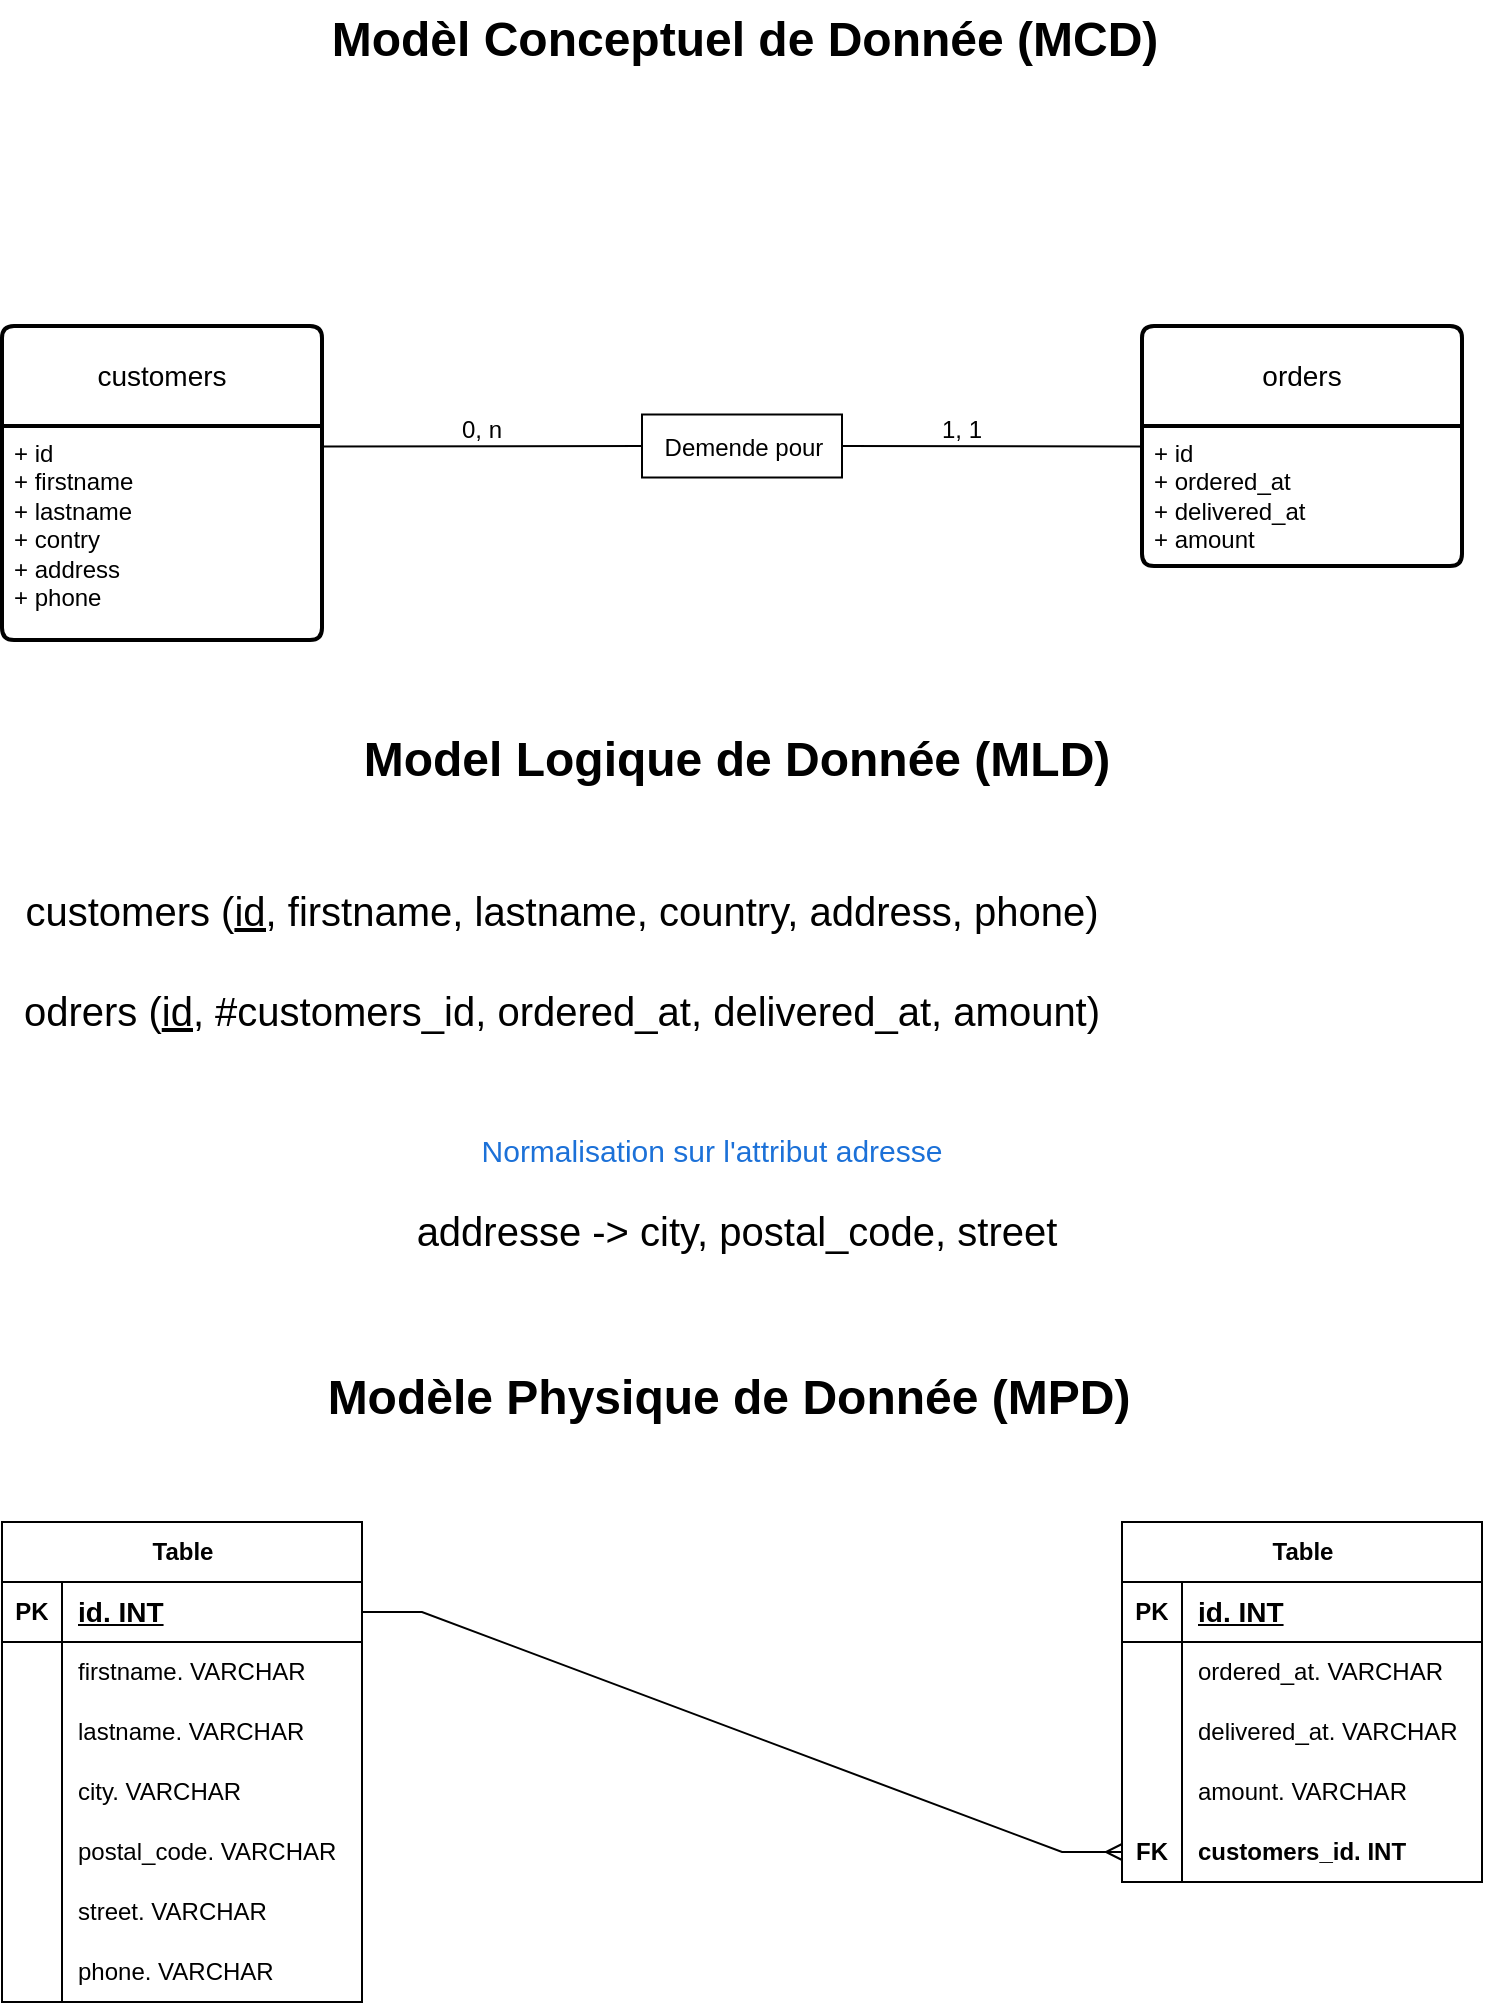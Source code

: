 <mxfile version="21.7.4" type="github">
  <diagram name="Page-1" id="pwVfjVKvr63XtqxJJ2j8">
    <mxGraphModel dx="1760" dy="882" grid="1" gridSize="10" guides="1" tooltips="1" connect="1" arrows="1" fold="1" page="1" pageScale="1" pageWidth="827" pageHeight="1169" math="0" shadow="0">
      <root>
        <mxCell id="0" />
        <mxCell id="1" parent="0" />
        <mxCell id="Oza3cEImQCB77Uu26FyF-1" value="customers" style="swimlane;childLayout=stackLayout;horizontal=1;startSize=50;horizontalStack=0;rounded=1;fontSize=14;fontStyle=0;strokeWidth=2;resizeParent=0;resizeLast=1;shadow=0;dashed=0;align=center;arcSize=4;whiteSpace=wrap;html=1;" vertex="1" parent="1">
          <mxGeometry x="40" y="203" width="160" height="157" as="geometry" />
        </mxCell>
        <mxCell id="Oza3cEImQCB77Uu26FyF-2" value="+ id&lt;br&gt;&lt;div&gt;+ firstname&lt;/div&gt;&lt;div&gt;+ lastname&lt;br&gt;&lt;/div&gt;&lt;div&gt;+ contry&lt;/div&gt;&lt;div&gt;+ address&lt;/div&gt;&lt;div&gt;+ phone&lt;br&gt;&lt;/div&gt;" style="align=left;strokeColor=none;fillColor=none;spacingLeft=4;fontSize=12;verticalAlign=top;resizable=0;rotatable=0;part=1;html=1;" vertex="1" parent="Oza3cEImQCB77Uu26FyF-1">
          <mxGeometry y="50" width="160" height="107" as="geometry" />
        </mxCell>
        <mxCell id="Oza3cEImQCB77Uu26FyF-3" value="Modèl Conceptuel de Donnée (MCD)" style="text;strokeColor=none;fillColor=none;html=1;fontSize=24;fontStyle=1;verticalAlign=middle;align=center;" vertex="1" parent="1">
          <mxGeometry x="170" y="40" width="481" height="40" as="geometry" />
        </mxCell>
        <mxCell id="Oza3cEImQCB77Uu26FyF-4" value="orders" style="swimlane;childLayout=stackLayout;horizontal=1;startSize=50;horizontalStack=0;rounded=1;fontSize=14;fontStyle=0;strokeWidth=2;resizeParent=0;resizeLast=1;shadow=0;dashed=0;align=center;arcSize=4;whiteSpace=wrap;html=1;" vertex="1" parent="1">
          <mxGeometry x="610" y="203" width="160" height="120" as="geometry" />
        </mxCell>
        <mxCell id="Oza3cEImQCB77Uu26FyF-16" value="" style="endArrow=none;html=1;rounded=0;exitX=1;exitY=0.5;exitDx=0;exitDy=0;" edge="1" parent="Oza3cEImQCB77Uu26FyF-4" source="Oza3cEImQCB77Uu26FyF-12">
          <mxGeometry width="50" height="50" relative="1" as="geometry">
            <mxPoint x="-120" y="60.25" as="sourcePoint" />
            <mxPoint y="60.25" as="targetPoint" />
          </mxGeometry>
        </mxCell>
        <mxCell id="Oza3cEImQCB77Uu26FyF-5" value="+ id&lt;br&gt;+ ordered_at&lt;br&gt;&lt;div&gt;+ delivered_at&lt;/div&gt;&lt;div&gt;+ amount&lt;br&gt;&lt;/div&gt;" style="align=left;strokeColor=none;fillColor=none;spacingLeft=4;fontSize=12;verticalAlign=top;resizable=0;rotatable=0;part=1;html=1;" vertex="1" parent="Oza3cEImQCB77Uu26FyF-4">
          <mxGeometry y="50" width="160" height="70" as="geometry" />
        </mxCell>
        <mxCell id="Oza3cEImQCB77Uu26FyF-11" value="Model Logique de Donnée (MLD)" style="text;strokeColor=none;fillColor=none;html=1;fontSize=24;fontStyle=1;verticalAlign=middle;align=center;" vertex="1" parent="1">
          <mxGeometry x="204" y="400" width="406" height="40" as="geometry" />
        </mxCell>
        <mxCell id="Oza3cEImQCB77Uu26FyF-12" value="" style="rounded=0;whiteSpace=wrap;html=1;" vertex="1" parent="1">
          <mxGeometry x="360" y="247.25" width="100" height="31.5" as="geometry" />
        </mxCell>
        <mxCell id="Oza3cEImQCB77Uu26FyF-13" value="Demende pour" style="text;html=1;strokeColor=none;fillColor=none;align=center;verticalAlign=middle;whiteSpace=wrap;rounded=0;" vertex="1" parent="1">
          <mxGeometry x="367.5" y="248.75" width="86" height="30" as="geometry" />
        </mxCell>
        <mxCell id="Oza3cEImQCB77Uu26FyF-17" value="" style="endArrow=none;html=1;rounded=0;exitX=1;exitY=0.5;exitDx=0;exitDy=0;entryX=0;entryY=0.5;entryDx=0;entryDy=0;" edge="1" parent="1" target="Oza3cEImQCB77Uu26FyF-12">
          <mxGeometry width="50" height="50" relative="1" as="geometry">
            <mxPoint x="200" y="263.25" as="sourcePoint" />
            <mxPoint x="350" y="263.5" as="targetPoint" />
          </mxGeometry>
        </mxCell>
        <mxCell id="Oza3cEImQCB77Uu26FyF-18" value="0, n" style="text;html=1;strokeColor=none;fillColor=none;align=center;verticalAlign=middle;whiteSpace=wrap;rounded=0;" vertex="1" parent="1">
          <mxGeometry x="250" y="240" width="60" height="30" as="geometry" />
        </mxCell>
        <mxCell id="Oza3cEImQCB77Uu26FyF-19" value="1, 1" style="text;html=1;strokeColor=none;fillColor=none;align=center;verticalAlign=middle;whiteSpace=wrap;rounded=0;" vertex="1" parent="1">
          <mxGeometry x="490" y="240" width="60" height="30" as="geometry" />
        </mxCell>
        <mxCell id="Oza3cEImQCB77Uu26FyF-20" value="&lt;font style=&quot;font-size: 20px;&quot;&gt;customers (&lt;u&gt;id,&lt;/u&gt; firstname, lastname, country, address, phone)&lt;/font&gt;" style="text;html=1;strokeColor=none;fillColor=none;align=center;verticalAlign=middle;whiteSpace=wrap;rounded=0;" vertex="1" parent="1">
          <mxGeometry x="40" y="480" width="560" height="30" as="geometry" />
        </mxCell>
        <mxCell id="Oza3cEImQCB77Uu26FyF-21" value="&lt;font style=&quot;font-size: 20px;&quot;&gt;odrers (&lt;u&gt;id,&lt;/u&gt; #customers_id, ordered_at, delivered_at, amount)&lt;/font&gt;" style="text;html=1;strokeColor=none;fillColor=none;align=center;verticalAlign=middle;whiteSpace=wrap;rounded=0;" vertex="1" parent="1">
          <mxGeometry x="40" y="530" width="560" height="30" as="geometry" />
        </mxCell>
        <mxCell id="Oza3cEImQCB77Uu26FyF-22" value="&lt;font size=&quot;1&quot; color=&quot;#1c71d8&quot;&gt;&lt;span style=&quot;background-color: rgb(255, 255, 255); font-size: 15px;&quot;&gt;Normalisation sur l&#39;attribut adresse&lt;/span&gt;&lt;/font&gt;" style="text;html=1;strokeColor=none;fillColor=none;align=center;verticalAlign=middle;whiteSpace=wrap;rounded=0;" vertex="1" parent="1">
          <mxGeometry x="250" y="600" width="290" height="30" as="geometry" />
        </mxCell>
        <mxCell id="Oza3cEImQCB77Uu26FyF-23" value="&lt;font style=&quot;font-size: 20px;&quot;&gt;addresse -&amp;gt; city, postal_code, street&lt;br&gt;&lt;/font&gt;" style="text;html=1;strokeColor=none;fillColor=none;align=center;verticalAlign=middle;whiteSpace=wrap;rounded=0;" vertex="1" parent="1">
          <mxGeometry x="224.5" y="640" width="365" height="30" as="geometry" />
        </mxCell>
        <mxCell id="Oza3cEImQCB77Uu26FyF-24" value="Table" style="shape=table;startSize=30;container=1;collapsible=1;childLayout=tableLayout;fixedRows=1;rowLines=0;fontStyle=1;align=center;resizeLast=1;html=1;" vertex="1" parent="1">
          <mxGeometry x="40" y="801" width="180" height="240" as="geometry" />
        </mxCell>
        <mxCell id="Oza3cEImQCB77Uu26FyF-25" value="" style="shape=tableRow;horizontal=0;startSize=0;swimlaneHead=0;swimlaneBody=0;fillColor=none;collapsible=0;dropTarget=0;points=[[0,0.5],[1,0.5]];portConstraint=eastwest;top=0;left=0;right=0;bottom=1;" vertex="1" parent="Oza3cEImQCB77Uu26FyF-24">
          <mxGeometry y="30" width="180" height="30" as="geometry" />
        </mxCell>
        <mxCell id="Oza3cEImQCB77Uu26FyF-26" value="PK" style="shape=partialRectangle;connectable=0;fillColor=none;top=0;left=0;bottom=0;right=0;fontStyle=1;overflow=hidden;whiteSpace=wrap;html=1;" vertex="1" parent="Oza3cEImQCB77Uu26FyF-25">
          <mxGeometry width="30" height="30" as="geometry">
            <mxRectangle width="30" height="30" as="alternateBounds" />
          </mxGeometry>
        </mxCell>
        <mxCell id="Oza3cEImQCB77Uu26FyF-27" value="&lt;font style=&quot;font-size: 14px;&quot;&gt;id. INT&lt;/font&gt;" style="shape=partialRectangle;connectable=0;fillColor=none;top=0;left=0;bottom=0;right=0;align=left;spacingLeft=6;fontStyle=5;overflow=hidden;whiteSpace=wrap;html=1;" vertex="1" parent="Oza3cEImQCB77Uu26FyF-25">
          <mxGeometry x="30" width="150" height="30" as="geometry">
            <mxRectangle width="150" height="30" as="alternateBounds" />
          </mxGeometry>
        </mxCell>
        <mxCell id="Oza3cEImQCB77Uu26FyF-28" value="" style="shape=tableRow;horizontal=0;startSize=0;swimlaneHead=0;swimlaneBody=0;fillColor=none;collapsible=0;dropTarget=0;points=[[0,0.5],[1,0.5]];portConstraint=eastwest;top=0;left=0;right=0;bottom=0;" vertex="1" parent="Oza3cEImQCB77Uu26FyF-24">
          <mxGeometry y="60" width="180" height="30" as="geometry" />
        </mxCell>
        <mxCell id="Oza3cEImQCB77Uu26FyF-29" value="" style="shape=partialRectangle;connectable=0;fillColor=none;top=0;left=0;bottom=0;right=0;editable=1;overflow=hidden;whiteSpace=wrap;html=1;" vertex="1" parent="Oza3cEImQCB77Uu26FyF-28">
          <mxGeometry width="30" height="30" as="geometry">
            <mxRectangle width="30" height="30" as="alternateBounds" />
          </mxGeometry>
        </mxCell>
        <mxCell id="Oza3cEImQCB77Uu26FyF-30" value="firstname. VARCHAR" style="shape=partialRectangle;connectable=0;fillColor=none;top=0;left=0;bottom=0;right=0;align=left;spacingLeft=6;overflow=hidden;whiteSpace=wrap;html=1;" vertex="1" parent="Oza3cEImQCB77Uu26FyF-28">
          <mxGeometry x="30" width="150" height="30" as="geometry">
            <mxRectangle width="150" height="30" as="alternateBounds" />
          </mxGeometry>
        </mxCell>
        <mxCell id="Oza3cEImQCB77Uu26FyF-31" value="" style="shape=tableRow;horizontal=0;startSize=0;swimlaneHead=0;swimlaneBody=0;fillColor=none;collapsible=0;dropTarget=0;points=[[0,0.5],[1,0.5]];portConstraint=eastwest;top=0;left=0;right=0;bottom=0;" vertex="1" parent="Oza3cEImQCB77Uu26FyF-24">
          <mxGeometry y="90" width="180" height="30" as="geometry" />
        </mxCell>
        <mxCell id="Oza3cEImQCB77Uu26FyF-32" value="" style="shape=partialRectangle;connectable=0;fillColor=none;top=0;left=0;bottom=0;right=0;editable=1;overflow=hidden;whiteSpace=wrap;html=1;" vertex="1" parent="Oza3cEImQCB77Uu26FyF-31">
          <mxGeometry width="30" height="30" as="geometry">
            <mxRectangle width="30" height="30" as="alternateBounds" />
          </mxGeometry>
        </mxCell>
        <mxCell id="Oza3cEImQCB77Uu26FyF-33" value="lastname. VARCHAR" style="shape=partialRectangle;connectable=0;fillColor=none;top=0;left=0;bottom=0;right=0;align=left;spacingLeft=6;overflow=hidden;whiteSpace=wrap;html=1;" vertex="1" parent="Oza3cEImQCB77Uu26FyF-31">
          <mxGeometry x="30" width="150" height="30" as="geometry">
            <mxRectangle width="150" height="30" as="alternateBounds" />
          </mxGeometry>
        </mxCell>
        <mxCell id="Oza3cEImQCB77Uu26FyF-34" value="" style="shape=tableRow;horizontal=0;startSize=0;swimlaneHead=0;swimlaneBody=0;fillColor=none;collapsible=0;dropTarget=0;points=[[0,0.5],[1,0.5]];portConstraint=eastwest;top=0;left=0;right=0;bottom=0;" vertex="1" parent="Oza3cEImQCB77Uu26FyF-24">
          <mxGeometry y="120" width="180" height="30" as="geometry" />
        </mxCell>
        <mxCell id="Oza3cEImQCB77Uu26FyF-35" value="" style="shape=partialRectangle;connectable=0;fillColor=none;top=0;left=0;bottom=0;right=0;editable=1;overflow=hidden;whiteSpace=wrap;html=1;" vertex="1" parent="Oza3cEImQCB77Uu26FyF-34">
          <mxGeometry width="30" height="30" as="geometry">
            <mxRectangle width="30" height="30" as="alternateBounds" />
          </mxGeometry>
        </mxCell>
        <mxCell id="Oza3cEImQCB77Uu26FyF-36" value="city. VARCHAR" style="shape=partialRectangle;connectable=0;fillColor=none;top=0;left=0;bottom=0;right=0;align=left;spacingLeft=6;overflow=hidden;whiteSpace=wrap;html=1;" vertex="1" parent="Oza3cEImQCB77Uu26FyF-34">
          <mxGeometry x="30" width="150" height="30" as="geometry">
            <mxRectangle width="150" height="30" as="alternateBounds" />
          </mxGeometry>
        </mxCell>
        <mxCell id="Oza3cEImQCB77Uu26FyF-38" value="" style="shape=tableRow;horizontal=0;startSize=0;swimlaneHead=0;swimlaneBody=0;fillColor=none;collapsible=0;dropTarget=0;points=[[0,0.5],[1,0.5]];portConstraint=eastwest;top=0;left=0;right=0;bottom=0;" vertex="1" parent="Oza3cEImQCB77Uu26FyF-24">
          <mxGeometry y="150" width="180" height="30" as="geometry" />
        </mxCell>
        <mxCell id="Oza3cEImQCB77Uu26FyF-39" value="" style="shape=partialRectangle;connectable=0;fillColor=none;top=0;left=0;bottom=0;right=0;editable=1;overflow=hidden;whiteSpace=wrap;html=1;" vertex="1" parent="Oza3cEImQCB77Uu26FyF-38">
          <mxGeometry width="30" height="30" as="geometry">
            <mxRectangle width="30" height="30" as="alternateBounds" />
          </mxGeometry>
        </mxCell>
        <mxCell id="Oza3cEImQCB77Uu26FyF-40" value="postal_code. VARCHAR" style="shape=partialRectangle;connectable=0;fillColor=none;top=0;left=0;bottom=0;right=0;align=left;spacingLeft=6;overflow=hidden;whiteSpace=wrap;html=1;" vertex="1" parent="Oza3cEImQCB77Uu26FyF-38">
          <mxGeometry x="30" width="150" height="30" as="geometry">
            <mxRectangle width="150" height="30" as="alternateBounds" />
          </mxGeometry>
        </mxCell>
        <mxCell id="Oza3cEImQCB77Uu26FyF-41" value="" style="shape=tableRow;horizontal=0;startSize=0;swimlaneHead=0;swimlaneBody=0;fillColor=none;collapsible=0;dropTarget=0;points=[[0,0.5],[1,0.5]];portConstraint=eastwest;top=0;left=0;right=0;bottom=0;" vertex="1" parent="Oza3cEImQCB77Uu26FyF-24">
          <mxGeometry y="180" width="180" height="30" as="geometry" />
        </mxCell>
        <mxCell id="Oza3cEImQCB77Uu26FyF-42" value="" style="shape=partialRectangle;connectable=0;fillColor=none;top=0;left=0;bottom=0;right=0;editable=1;overflow=hidden;whiteSpace=wrap;html=1;" vertex="1" parent="Oza3cEImQCB77Uu26FyF-41">
          <mxGeometry width="30" height="30" as="geometry">
            <mxRectangle width="30" height="30" as="alternateBounds" />
          </mxGeometry>
        </mxCell>
        <mxCell id="Oza3cEImQCB77Uu26FyF-43" value="street. VARCHAR" style="shape=partialRectangle;connectable=0;fillColor=none;top=0;left=0;bottom=0;right=0;align=left;spacingLeft=6;overflow=hidden;whiteSpace=wrap;html=1;" vertex="1" parent="Oza3cEImQCB77Uu26FyF-41">
          <mxGeometry x="30" width="150" height="30" as="geometry">
            <mxRectangle width="150" height="30" as="alternateBounds" />
          </mxGeometry>
        </mxCell>
        <mxCell id="Oza3cEImQCB77Uu26FyF-44" value="" style="shape=tableRow;horizontal=0;startSize=0;swimlaneHead=0;swimlaneBody=0;fillColor=none;collapsible=0;dropTarget=0;points=[[0,0.5],[1,0.5]];portConstraint=eastwest;top=0;left=0;right=0;bottom=0;" vertex="1" parent="Oza3cEImQCB77Uu26FyF-24">
          <mxGeometry y="210" width="180" height="30" as="geometry" />
        </mxCell>
        <mxCell id="Oza3cEImQCB77Uu26FyF-45" value="" style="shape=partialRectangle;connectable=0;fillColor=none;top=0;left=0;bottom=0;right=0;editable=1;overflow=hidden;whiteSpace=wrap;html=1;" vertex="1" parent="Oza3cEImQCB77Uu26FyF-44">
          <mxGeometry width="30" height="30" as="geometry">
            <mxRectangle width="30" height="30" as="alternateBounds" />
          </mxGeometry>
        </mxCell>
        <mxCell id="Oza3cEImQCB77Uu26FyF-46" value="phone. VARCHAR" style="shape=partialRectangle;connectable=0;fillColor=none;top=0;left=0;bottom=0;right=0;align=left;spacingLeft=6;overflow=hidden;whiteSpace=wrap;html=1;" vertex="1" parent="Oza3cEImQCB77Uu26FyF-44">
          <mxGeometry x="30" width="150" height="30" as="geometry">
            <mxRectangle width="150" height="30" as="alternateBounds" />
          </mxGeometry>
        </mxCell>
        <mxCell id="Oza3cEImQCB77Uu26FyF-37" value="Modèle Physique de Donnée (MPD)" style="text;strokeColor=none;fillColor=none;html=1;fontSize=24;fontStyle=1;verticalAlign=middle;align=center;" vertex="1" parent="1">
          <mxGeometry x="200" y="719" width="406" height="40" as="geometry" />
        </mxCell>
        <mxCell id="Oza3cEImQCB77Uu26FyF-47" value="Table" style="shape=table;startSize=30;container=1;collapsible=1;childLayout=tableLayout;fixedRows=1;rowLines=0;fontStyle=1;align=center;resizeLast=1;html=1;" vertex="1" parent="1">
          <mxGeometry x="600" y="801" width="180" height="180" as="geometry" />
        </mxCell>
        <mxCell id="Oza3cEImQCB77Uu26FyF-48" value="" style="shape=tableRow;horizontal=0;startSize=0;swimlaneHead=0;swimlaneBody=0;fillColor=none;collapsible=0;dropTarget=0;points=[[0,0.5],[1,0.5]];portConstraint=eastwest;top=0;left=0;right=0;bottom=1;" vertex="1" parent="Oza3cEImQCB77Uu26FyF-47">
          <mxGeometry y="30" width="180" height="30" as="geometry" />
        </mxCell>
        <mxCell id="Oza3cEImQCB77Uu26FyF-49" value="PK" style="shape=partialRectangle;connectable=0;fillColor=none;top=0;left=0;bottom=0;right=0;fontStyle=1;overflow=hidden;whiteSpace=wrap;html=1;" vertex="1" parent="Oza3cEImQCB77Uu26FyF-48">
          <mxGeometry width="30" height="30" as="geometry">
            <mxRectangle width="30" height="30" as="alternateBounds" />
          </mxGeometry>
        </mxCell>
        <mxCell id="Oza3cEImQCB77Uu26FyF-50" value="&lt;font style=&quot;font-size: 14px;&quot;&gt;id. INT&lt;/font&gt;" style="shape=partialRectangle;connectable=0;fillColor=none;top=0;left=0;bottom=0;right=0;align=left;spacingLeft=6;fontStyle=5;overflow=hidden;whiteSpace=wrap;html=1;" vertex="1" parent="Oza3cEImQCB77Uu26FyF-48">
          <mxGeometry x="30" width="150" height="30" as="geometry">
            <mxRectangle width="150" height="30" as="alternateBounds" />
          </mxGeometry>
        </mxCell>
        <mxCell id="Oza3cEImQCB77Uu26FyF-51" value="" style="shape=tableRow;horizontal=0;startSize=0;swimlaneHead=0;swimlaneBody=0;fillColor=none;collapsible=0;dropTarget=0;points=[[0,0.5],[1,0.5]];portConstraint=eastwest;top=0;left=0;right=0;bottom=0;" vertex="1" parent="Oza3cEImQCB77Uu26FyF-47">
          <mxGeometry y="60" width="180" height="30" as="geometry" />
        </mxCell>
        <mxCell id="Oza3cEImQCB77Uu26FyF-52" value="" style="shape=partialRectangle;connectable=0;fillColor=none;top=0;left=0;bottom=0;right=0;editable=1;overflow=hidden;whiteSpace=wrap;html=1;" vertex="1" parent="Oza3cEImQCB77Uu26FyF-51">
          <mxGeometry width="30" height="30" as="geometry">
            <mxRectangle width="30" height="30" as="alternateBounds" />
          </mxGeometry>
        </mxCell>
        <mxCell id="Oza3cEImQCB77Uu26FyF-53" value="ordered_at. VARCHAR" style="shape=partialRectangle;connectable=0;fillColor=none;top=0;left=0;bottom=0;right=0;align=left;spacingLeft=6;overflow=hidden;whiteSpace=wrap;html=1;" vertex="1" parent="Oza3cEImQCB77Uu26FyF-51">
          <mxGeometry x="30" width="150" height="30" as="geometry">
            <mxRectangle width="150" height="30" as="alternateBounds" />
          </mxGeometry>
        </mxCell>
        <mxCell id="Oza3cEImQCB77Uu26FyF-54" value="" style="shape=tableRow;horizontal=0;startSize=0;swimlaneHead=0;swimlaneBody=0;fillColor=none;collapsible=0;dropTarget=0;points=[[0,0.5],[1,0.5]];portConstraint=eastwest;top=0;left=0;right=0;bottom=0;" vertex="1" parent="Oza3cEImQCB77Uu26FyF-47">
          <mxGeometry y="90" width="180" height="30" as="geometry" />
        </mxCell>
        <mxCell id="Oza3cEImQCB77Uu26FyF-55" value="" style="shape=partialRectangle;connectable=0;fillColor=none;top=0;left=0;bottom=0;right=0;editable=1;overflow=hidden;whiteSpace=wrap;html=1;" vertex="1" parent="Oza3cEImQCB77Uu26FyF-54">
          <mxGeometry width="30" height="30" as="geometry">
            <mxRectangle width="30" height="30" as="alternateBounds" />
          </mxGeometry>
        </mxCell>
        <mxCell id="Oza3cEImQCB77Uu26FyF-56" value="delivered_at. VARCHAR" style="shape=partialRectangle;connectable=0;fillColor=none;top=0;left=0;bottom=0;right=0;align=left;spacingLeft=6;overflow=hidden;whiteSpace=wrap;html=1;" vertex="1" parent="Oza3cEImQCB77Uu26FyF-54">
          <mxGeometry x="30" width="150" height="30" as="geometry">
            <mxRectangle width="150" height="30" as="alternateBounds" />
          </mxGeometry>
        </mxCell>
        <mxCell id="Oza3cEImQCB77Uu26FyF-57" value="" style="shape=tableRow;horizontal=0;startSize=0;swimlaneHead=0;swimlaneBody=0;fillColor=none;collapsible=0;dropTarget=0;points=[[0,0.5],[1,0.5]];portConstraint=eastwest;top=0;left=0;right=0;bottom=0;" vertex="1" parent="Oza3cEImQCB77Uu26FyF-47">
          <mxGeometry y="120" width="180" height="30" as="geometry" />
        </mxCell>
        <mxCell id="Oza3cEImQCB77Uu26FyF-58" value="" style="shape=partialRectangle;connectable=0;fillColor=none;top=0;left=0;bottom=0;right=0;editable=1;overflow=hidden;whiteSpace=wrap;html=1;" vertex="1" parent="Oza3cEImQCB77Uu26FyF-57">
          <mxGeometry width="30" height="30" as="geometry">
            <mxRectangle width="30" height="30" as="alternateBounds" />
          </mxGeometry>
        </mxCell>
        <mxCell id="Oza3cEImQCB77Uu26FyF-59" value="amount. VARCHAR" style="shape=partialRectangle;connectable=0;fillColor=none;top=0;left=0;bottom=0;right=0;align=left;spacingLeft=6;overflow=hidden;whiteSpace=wrap;html=1;" vertex="1" parent="Oza3cEImQCB77Uu26FyF-57">
          <mxGeometry x="30" width="150" height="30" as="geometry">
            <mxRectangle width="150" height="30" as="alternateBounds" />
          </mxGeometry>
        </mxCell>
        <mxCell id="Oza3cEImQCB77Uu26FyF-60" value="" style="shape=tableRow;horizontal=0;startSize=0;swimlaneHead=0;swimlaneBody=0;fillColor=none;collapsible=0;dropTarget=0;points=[[0,0.5],[1,0.5]];portConstraint=eastwest;top=0;left=0;right=0;bottom=0;" vertex="1" parent="Oza3cEImQCB77Uu26FyF-47">
          <mxGeometry y="150" width="180" height="30" as="geometry" />
        </mxCell>
        <mxCell id="Oza3cEImQCB77Uu26FyF-61" value="&lt;b&gt;FK&lt;/b&gt;" style="shape=partialRectangle;connectable=0;fillColor=none;top=0;left=0;bottom=0;right=0;editable=1;overflow=hidden;whiteSpace=wrap;html=1;" vertex="1" parent="Oza3cEImQCB77Uu26FyF-60">
          <mxGeometry width="30" height="30" as="geometry">
            <mxRectangle width="30" height="30" as="alternateBounds" />
          </mxGeometry>
        </mxCell>
        <mxCell id="Oza3cEImQCB77Uu26FyF-62" value="&lt;b&gt;customers_id. INT&lt;/b&gt;" style="shape=partialRectangle;connectable=0;fillColor=none;top=0;left=0;bottom=0;right=0;align=left;spacingLeft=6;overflow=hidden;whiteSpace=wrap;html=1;" vertex="1" parent="Oza3cEImQCB77Uu26FyF-60">
          <mxGeometry x="30" width="150" height="30" as="geometry">
            <mxRectangle width="150" height="30" as="alternateBounds" />
          </mxGeometry>
        </mxCell>
        <mxCell id="Oza3cEImQCB77Uu26FyF-69" value="" style="edgeStyle=entityRelationEdgeStyle;fontSize=12;html=1;endArrow=ERmany;rounded=0;entryX=0;entryY=0.5;entryDx=0;entryDy=0;" edge="1" parent="1" source="Oza3cEImQCB77Uu26FyF-25" target="Oza3cEImQCB77Uu26FyF-60">
          <mxGeometry width="100" height="100" relative="1" as="geometry">
            <mxPoint x="340" y="840" as="sourcePoint" />
            <mxPoint x="590" y="760" as="targetPoint" />
          </mxGeometry>
        </mxCell>
      </root>
    </mxGraphModel>
  </diagram>
</mxfile>
